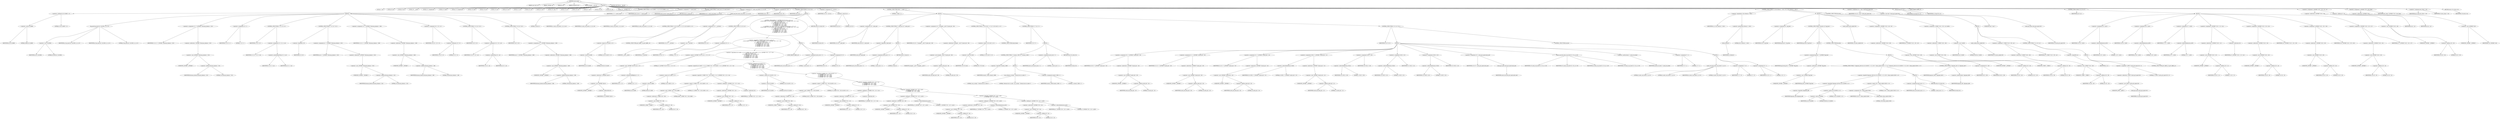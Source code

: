 digraph cache_insert {  
"1000122" [label = "(METHOD,cache_insert)" ]
"1000123" [label = "(PARAM,const char *a1)" ]
"1000124" [label = "(PARAM,_DWORD *a2)" ]
"1000125" [label = "(PARAM,int a3)" ]
"1000126" [label = "(PARAM,unsigned int a4)" ]
"1000127" [label = "(PARAM,unsigned __int16 a5)" ]
"1000128" [label = "(BLOCK,,)" ]
"1000129" [label = "(LOCAL,v7: int)" ]
"1000130" [label = "(LOCAL,v8: int)" ]
"1000131" [label = "(LOCAL,v9: int)" ]
"1000132" [label = "(LOCAL,v10: __int16)" ]
"1000133" [label = "(LOCAL,v12: unsigned int)" ]
"1000134" [label = "(LOCAL,v13: bool)" ]
"1000135" [label = "(LOCAL,v15: unsigned int)" ]
"1000136" [label = "(LOCAL,v16: bool)" ]
"1000137" [label = "(LOCAL,v18: int)" ]
"1000138" [label = "(LOCAL,v19: int)" ]
"1000139" [label = "(LOCAL,v20: int)" ]
"1000140" [label = "(LOCAL,v21: int)" ]
"1000141" [label = "(LOCAL,v22: int)" ]
"1000142" [label = "(LOCAL,v23: int)" ]
"1000143" [label = "(LOCAL,v24: char *)" ]
"1000144" [label = "(LOCAL,v25: int)" ]
"1000145" [label = "(LOCAL,v26: int)" ]
"1000146" [label = "(LOCAL,v27: int)" ]
"1000147" [label = "(LOCAL,v28: int)" ]
"1000148" [label = "(LOCAL,v31: int)" ]
"1000149" [label = "(LOCAL,v32: _DWORD [ 4 ])" ]
"1000150" [label = "(CONTROL_STRUCTURE,if ( (a5 & 0x980) != 0 ),if ( (a5 & 0x980) != 0 ))" ]
"1000151" [label = "(<operator>.notEquals,(a5 & 0x980) != 0)" ]
"1000152" [label = "(<operator>.and,a5 & 0x980)" ]
"1000153" [label = "(IDENTIFIER,a5,a5 & 0x980)" ]
"1000154" [label = "(LITERAL,0x980,a5 & 0x980)" ]
"1000155" [label = "(LITERAL,0,(a5 & 0x980) != 0)" ]
"1000156" [label = "(BLOCK,,)" ]
"1000157" [label = "(log_query,log_query(a5 | 0x10000, a1, a2, 0))" ]
"1000158" [label = "(<operator>.or,a5 | 0x10000)" ]
"1000159" [label = "(IDENTIFIER,a5,a5 | 0x10000)" ]
"1000160" [label = "(LITERAL,0x10000,a5 | 0x10000)" ]
"1000161" [label = "(IDENTIFIER,a1,log_query(a5 | 0x10000, a1, a2, 0))" ]
"1000162" [label = "(IDENTIFIER,a2,log_query(a5 | 0x10000, a1, a2, 0))" ]
"1000163" [label = "(LITERAL,0,log_query(a5 | 0x10000, a1, a2, 0))" ]
"1000164" [label = "(<operator>.assignment,v12 = *(_DWORD *)(dnsmasq_daemon + 252))" ]
"1000165" [label = "(IDENTIFIER,v12,v12 = *(_DWORD *)(dnsmasq_daemon + 252))" ]
"1000166" [label = "(<operator>.indirection,*(_DWORD *)(dnsmasq_daemon + 252))" ]
"1000167" [label = "(<operator>.cast,(_DWORD *)(dnsmasq_daemon + 252))" ]
"1000168" [label = "(UNKNOWN,_DWORD *,_DWORD *)" ]
"1000169" [label = "(<operator>.addition,dnsmasq_daemon + 252)" ]
"1000170" [label = "(IDENTIFIER,dnsmasq_daemon,dnsmasq_daemon + 252)" ]
"1000171" [label = "(LITERAL,252,dnsmasq_daemon + 252)" ]
"1000172" [label = "(<operator>.assignment,v13 = 1)" ]
"1000173" [label = "(IDENTIFIER,v13,v13 = 1)" ]
"1000174" [label = "(LITERAL,1,v13 = 1)" ]
"1000175" [label = "(CONTROL_STRUCTURE,if ( v12 ),if ( v12 ))" ]
"1000176" [label = "(IDENTIFIER,v12,if ( v12 ))" ]
"1000177" [label = "(<operator>.assignment,v13 = v12 >= a4)" ]
"1000178" [label = "(IDENTIFIER,v13,v13 = v12 >= a4)" ]
"1000179" [label = "(<operator>.greaterEqualsThan,v12 >= a4)" ]
"1000180" [label = "(IDENTIFIER,v12,v12 >= a4)" ]
"1000181" [label = "(IDENTIFIER,a4,v12 >= a4)" ]
"1000182" [label = "(CONTROL_STRUCTURE,if ( !v13 ),if ( !v13 ))" ]
"1000183" [label = "(<operator>.logicalNot,!v13)" ]
"1000184" [label = "(IDENTIFIER,v13,!v13)" ]
"1000185" [label = "(<operator>.assignment,a4 = *(_DWORD *)(dnsmasq_daemon + 252))" ]
"1000186" [label = "(IDENTIFIER,a4,a4 = *(_DWORD *)(dnsmasq_daemon + 252))" ]
"1000187" [label = "(<operator>.indirection,*(_DWORD *)(dnsmasq_daemon + 252))" ]
"1000188" [label = "(<operator>.cast,(_DWORD *)(dnsmasq_daemon + 252))" ]
"1000189" [label = "(UNKNOWN,_DWORD *,_DWORD *)" ]
"1000190" [label = "(<operator>.addition,dnsmasq_daemon + 252)" ]
"1000191" [label = "(IDENTIFIER,dnsmasq_daemon,dnsmasq_daemon + 252)" ]
"1000192" [label = "(LITERAL,252,dnsmasq_daemon + 252)" ]
"1000193" [label = "(<operator>.assignment,v15 = *(_DWORD *)(dnsmasq_daemon + 248))" ]
"1000194" [label = "(IDENTIFIER,v15,v15 = *(_DWORD *)(dnsmasq_daemon + 248))" ]
"1000195" [label = "(<operator>.indirection,*(_DWORD *)(dnsmasq_daemon + 248))" ]
"1000196" [label = "(<operator>.cast,(_DWORD *)(dnsmasq_daemon + 248))" ]
"1000197" [label = "(UNKNOWN,_DWORD *,_DWORD *)" ]
"1000198" [label = "(<operator>.addition,dnsmasq_daemon + 248)" ]
"1000199" [label = "(IDENTIFIER,dnsmasq_daemon,dnsmasq_daemon + 248)" ]
"1000200" [label = "(LITERAL,248,dnsmasq_daemon + 248)" ]
"1000201" [label = "(<operator>.assignment,v16 = v15 != 0)" ]
"1000202" [label = "(IDENTIFIER,v16,v16 = v15 != 0)" ]
"1000203" [label = "(<operator>.notEquals,v15 != 0)" ]
"1000204" [label = "(IDENTIFIER,v15,v15 != 0)" ]
"1000205" [label = "(LITERAL,0,v15 != 0)" ]
"1000206" [label = "(CONTROL_STRUCTURE,if ( v15 ),if ( v15 ))" ]
"1000207" [label = "(IDENTIFIER,v15,if ( v15 ))" ]
"1000208" [label = "(<operator>.assignment,v16 = v15 > a4)" ]
"1000209" [label = "(IDENTIFIER,v16,v16 = v15 > a4)" ]
"1000210" [label = "(<operator>.greaterThan,v15 > a4)" ]
"1000211" [label = "(IDENTIFIER,v15,v15 > a4)" ]
"1000212" [label = "(IDENTIFIER,a4,v15 > a4)" ]
"1000213" [label = "(CONTROL_STRUCTURE,if ( v16 ),if ( v16 ))" ]
"1000214" [label = "(IDENTIFIER,v16,if ( v16 ))" ]
"1000215" [label = "(<operator>.assignment,a4 = *(_DWORD *)(dnsmasq_daemon + 248))" ]
"1000216" [label = "(IDENTIFIER,a4,a4 = *(_DWORD *)(dnsmasq_daemon + 248))" ]
"1000217" [label = "(<operator>.indirection,*(_DWORD *)(dnsmasq_daemon + 248))" ]
"1000218" [label = "(<operator>.cast,(_DWORD *)(dnsmasq_daemon + 248))" ]
"1000219" [label = "(UNKNOWN,_DWORD *,_DWORD *)" ]
"1000220" [label = "(<operator>.addition,dnsmasq_daemon + 248)" ]
"1000221" [label = "(IDENTIFIER,dnsmasq_daemon,dnsmasq_daemon + 248)" ]
"1000222" [label = "(LITERAL,248,dnsmasq_daemon + 248)" ]
"1000223" [label = "(<operator>.assignment,v7 = insert_error)" ]
"1000224" [label = "(IDENTIFIER,v7,v7 = insert_error)" ]
"1000225" [label = "(IDENTIFIER,insert_error,v7 = insert_error)" ]
"1000226" [label = "(CONTROL_STRUCTURE,if ( insert_error ),if ( insert_error ))" ]
"1000227" [label = "(IDENTIFIER,insert_error,if ( insert_error ))" ]
"1000228" [label = "(RETURN,return 0;,return 0;)" ]
"1000229" [label = "(LITERAL,0,return 0;)" ]
"1000230" [label = "(<operator>.assignment,v9 = cache_scan_free(a1, a2, a3, a5))" ]
"1000231" [label = "(IDENTIFIER,v9,v9 = cache_scan_free(a1, a2, a3, a5))" ]
"1000232" [label = "(cache_scan_free,cache_scan_free(a1, a2, a3, a5))" ]
"1000233" [label = "(IDENTIFIER,a1,cache_scan_free(a1, a2, a3, a5))" ]
"1000234" [label = "(IDENTIFIER,a2,cache_scan_free(a1, a2, a3, a5))" ]
"1000235" [label = "(IDENTIFIER,a3,cache_scan_free(a1, a2, a3, a5))" ]
"1000236" [label = "(IDENTIFIER,a5,cache_scan_free(a1, a2, a3, a5))" ]
"1000237" [label = "(<operator>.assignment,v8 = v9)" ]
"1000238" [label = "(IDENTIFIER,v8,v8 = v9)" ]
"1000239" [label = "(IDENTIFIER,v9,v8 = v9)" ]
"1000240" [label = "(CONTROL_STRUCTURE,if ( v9 ),if ( v9 ))" ]
"1000241" [label = "(IDENTIFIER,v9,if ( v9 ))" ]
"1000242" [label = "(BLOCK,,)" ]
"1000243" [label = "(CONTROL_STRUCTURE,if ( (a5 & 0x180) == 0 ),if ( (a5 & 0x180) == 0 ))" ]
"1000244" [label = "(<operator>.equals,(a5 & 0x180) == 0)" ]
"1000245" [label = "(<operator>.and,a5 & 0x180)" ]
"1000246" [label = "(IDENTIFIER,a5,a5 & 0x180)" ]
"1000247" [label = "(LITERAL,0x180,a5 & 0x180)" ]
"1000248" [label = "(LITERAL,0,(a5 & 0x180) == 0)" ]
"1000249" [label = "(CONTROL_STRUCTURE,goto LABEL_18;,goto LABEL_18;)" ]
"1000250" [label = "(<operator>.assignment,v10 = (__int16)a2)" ]
"1000251" [label = "(IDENTIFIER,v10,v10 = (__int16)a2)" ]
"1000252" [label = "(<operator>.cast,(__int16)a2)" ]
"1000253" [label = "(UNKNOWN,__int16,__int16)" ]
"1000254" [label = "(IDENTIFIER,a2,(__int16)a2)" ]
"1000255" [label = "(CONTROL_STRUCTURE,if ( a2 ),if ( a2 ))" ]
"1000256" [label = "(IDENTIFIER,a2,if ( a2 ))" ]
"1000257" [label = "(<operator>.assignment,v10 = 1)" ]
"1000258" [label = "(IDENTIFIER,v10,v10 = 1)" ]
"1000259" [label = "(LITERAL,1,v10 = 1)" ]
"1000260" [label = "(CONTROL_STRUCTURE,if ( (*(_DWORD *)&v10 & (a5 >> 3)) == 0\n      || ((a5 & 0x80) == 0 || (*(_WORD *)(v9 + 36) & 0x80) == 0 || *(_DWORD *)(v9 + 12) != *a2)\n      && ((a5 & 0x100) == 0\n       || (*(_WORD *)(v9 + 36) & 0x100) == 0\n       || *(_DWORD *)(v9 + 12) != *a2\n       || *(_DWORD *)(v9 + 16) != a2[1]\n       || *(_DWORD *)(v9 + 20) != a2[2]\n       || *(_DWORD *)(v9 + 24) != a2[3]) ),if ( (*(_DWORD *)&v10 & (a5 >> 3)) == 0\n      || ((a5 & 0x80) == 0 || (*(_WORD *)(v9 + 36) & 0x80) == 0 || *(_DWORD *)(v9 + 12) != *a2)\n      && ((a5 & 0x100) == 0\n       || (*(_WORD *)(v9 + 36) & 0x100) == 0\n       || *(_DWORD *)(v9 + 12) != *a2\n       || *(_DWORD *)(v9 + 16) != a2[1]\n       || *(_DWORD *)(v9 + 20) != a2[2]\n       || *(_DWORD *)(v9 + 24) != a2[3]) ))" ]
"1000261" [label = "(<operator>.logicalOr,(*(_DWORD *)&v10 & (a5 >> 3)) == 0\n      || ((a5 & 0x80) == 0 || (*(_WORD *)(v9 + 36) & 0x80) == 0 || *(_DWORD *)(v9 + 12) != *a2)\n      && ((a5 & 0x100) == 0\n       || (*(_WORD *)(v9 + 36) & 0x100) == 0\n       || *(_DWORD *)(v9 + 12) != *a2\n       || *(_DWORD *)(v9 + 16) != a2[1]\n       || *(_DWORD *)(v9 + 20) != a2[2]\n       || *(_DWORD *)(v9 + 24) != a2[3]))" ]
"1000262" [label = "(<operator>.equals,(*(_DWORD *)&v10 & (a5 >> 3)) == 0)" ]
"1000263" [label = "(<operator>.and,*(_DWORD *)&v10 & (a5 >> 3))" ]
"1000264" [label = "(<operator>.indirection,*(_DWORD *)&v10)" ]
"1000265" [label = "(<operator>.cast,(_DWORD *)&v10)" ]
"1000266" [label = "(UNKNOWN,_DWORD *,_DWORD *)" ]
"1000267" [label = "(<operator>.addressOf,&v10)" ]
"1000268" [label = "(IDENTIFIER,v10,(_DWORD *)&v10)" ]
"1000269" [label = "(<operator>.arithmeticShiftRight,a5 >> 3)" ]
"1000270" [label = "(IDENTIFIER,a5,a5 >> 3)" ]
"1000271" [label = "(LITERAL,3,a5 >> 3)" ]
"1000272" [label = "(LITERAL,0,(*(_DWORD *)&v10 & (a5 >> 3)) == 0)" ]
"1000273" [label = "(<operator>.logicalAnd,((a5 & 0x80) == 0 || (*(_WORD *)(v9 + 36) & 0x80) == 0 || *(_DWORD *)(v9 + 12) != *a2)\n      && ((a5 & 0x100) == 0\n       || (*(_WORD *)(v9 + 36) & 0x100) == 0\n       || *(_DWORD *)(v9 + 12) != *a2\n       || *(_DWORD *)(v9 + 16) != a2[1]\n       || *(_DWORD *)(v9 + 20) != a2[2]\n       || *(_DWORD *)(v9 + 24) != a2[3]))" ]
"1000274" [label = "(<operator>.logicalOr,(a5 & 0x80) == 0 || (*(_WORD *)(v9 + 36) & 0x80) == 0 || *(_DWORD *)(v9 + 12) != *a2)" ]
"1000275" [label = "(<operator>.equals,(a5 & 0x80) == 0)" ]
"1000276" [label = "(<operator>.and,a5 & 0x80)" ]
"1000277" [label = "(IDENTIFIER,a5,a5 & 0x80)" ]
"1000278" [label = "(LITERAL,0x80,a5 & 0x80)" ]
"1000279" [label = "(LITERAL,0,(a5 & 0x80) == 0)" ]
"1000280" [label = "(<operator>.logicalOr,(*(_WORD *)(v9 + 36) & 0x80) == 0 || *(_DWORD *)(v9 + 12) != *a2)" ]
"1000281" [label = "(<operator>.equals,(*(_WORD *)(v9 + 36) & 0x80) == 0)" ]
"1000282" [label = "(<operator>.and,*(_WORD *)(v9 + 36) & 0x80)" ]
"1000283" [label = "(<operator>.indirection,*(_WORD *)(v9 + 36))" ]
"1000284" [label = "(<operator>.cast,(_WORD *)(v9 + 36))" ]
"1000285" [label = "(UNKNOWN,_WORD *,_WORD *)" ]
"1000286" [label = "(<operator>.addition,v9 + 36)" ]
"1000287" [label = "(IDENTIFIER,v9,v9 + 36)" ]
"1000288" [label = "(LITERAL,36,v9 + 36)" ]
"1000289" [label = "(LITERAL,0x80,*(_WORD *)(v9 + 36) & 0x80)" ]
"1000290" [label = "(LITERAL,0,(*(_WORD *)(v9 + 36) & 0x80) == 0)" ]
"1000291" [label = "(<operator>.notEquals,*(_DWORD *)(v9 + 12) != *a2)" ]
"1000292" [label = "(<operator>.indirection,*(_DWORD *)(v9 + 12))" ]
"1000293" [label = "(<operator>.cast,(_DWORD *)(v9 + 12))" ]
"1000294" [label = "(UNKNOWN,_DWORD *,_DWORD *)" ]
"1000295" [label = "(<operator>.addition,v9 + 12)" ]
"1000296" [label = "(IDENTIFIER,v9,v9 + 12)" ]
"1000297" [label = "(LITERAL,12,v9 + 12)" ]
"1000298" [label = "(<operator>.indirection,*a2)" ]
"1000299" [label = "(IDENTIFIER,a2,*(_DWORD *)(v9 + 12) != *a2)" ]
"1000300" [label = "(<operator>.logicalOr,(a5 & 0x100) == 0\n       || (*(_WORD *)(v9 + 36) & 0x100) == 0\n       || *(_DWORD *)(v9 + 12) != *a2\n       || *(_DWORD *)(v9 + 16) != a2[1]\n       || *(_DWORD *)(v9 + 20) != a2[2]\n       || *(_DWORD *)(v9 + 24) != a2[3])" ]
"1000301" [label = "(<operator>.equals,(a5 & 0x100) == 0)" ]
"1000302" [label = "(<operator>.and,a5 & 0x100)" ]
"1000303" [label = "(IDENTIFIER,a5,a5 & 0x100)" ]
"1000304" [label = "(LITERAL,0x100,a5 & 0x100)" ]
"1000305" [label = "(LITERAL,0,(a5 & 0x100) == 0)" ]
"1000306" [label = "(<operator>.logicalOr,(*(_WORD *)(v9 + 36) & 0x100) == 0\n       || *(_DWORD *)(v9 + 12) != *a2\n       || *(_DWORD *)(v9 + 16) != a2[1]\n       || *(_DWORD *)(v9 + 20) != a2[2]\n       || *(_DWORD *)(v9 + 24) != a2[3])" ]
"1000307" [label = "(<operator>.equals,(*(_WORD *)(v9 + 36) & 0x100) == 0)" ]
"1000308" [label = "(<operator>.and,*(_WORD *)(v9 + 36) & 0x100)" ]
"1000309" [label = "(<operator>.indirection,*(_WORD *)(v9 + 36))" ]
"1000310" [label = "(<operator>.cast,(_WORD *)(v9 + 36))" ]
"1000311" [label = "(UNKNOWN,_WORD *,_WORD *)" ]
"1000312" [label = "(<operator>.addition,v9 + 36)" ]
"1000313" [label = "(IDENTIFIER,v9,v9 + 36)" ]
"1000314" [label = "(LITERAL,36,v9 + 36)" ]
"1000315" [label = "(LITERAL,0x100,*(_WORD *)(v9 + 36) & 0x100)" ]
"1000316" [label = "(LITERAL,0,(*(_WORD *)(v9 + 36) & 0x100) == 0)" ]
"1000317" [label = "(<operator>.logicalOr,*(_DWORD *)(v9 + 12) != *a2\n       || *(_DWORD *)(v9 + 16) != a2[1]\n       || *(_DWORD *)(v9 + 20) != a2[2]\n       || *(_DWORD *)(v9 + 24) != a2[3])" ]
"1000318" [label = "(<operator>.notEquals,*(_DWORD *)(v9 + 12) != *a2)" ]
"1000319" [label = "(<operator>.indirection,*(_DWORD *)(v9 + 12))" ]
"1000320" [label = "(<operator>.cast,(_DWORD *)(v9 + 12))" ]
"1000321" [label = "(UNKNOWN,_DWORD *,_DWORD *)" ]
"1000322" [label = "(<operator>.addition,v9 + 12)" ]
"1000323" [label = "(IDENTIFIER,v9,v9 + 12)" ]
"1000324" [label = "(LITERAL,12,v9 + 12)" ]
"1000325" [label = "(<operator>.indirection,*a2)" ]
"1000326" [label = "(IDENTIFIER,a2,*(_DWORD *)(v9 + 12) != *a2)" ]
"1000327" [label = "(<operator>.logicalOr,*(_DWORD *)(v9 + 16) != a2[1]\n       || *(_DWORD *)(v9 + 20) != a2[2]\n       || *(_DWORD *)(v9 + 24) != a2[3])" ]
"1000328" [label = "(<operator>.notEquals,*(_DWORD *)(v9 + 16) != a2[1])" ]
"1000329" [label = "(<operator>.indirection,*(_DWORD *)(v9 + 16))" ]
"1000330" [label = "(<operator>.cast,(_DWORD *)(v9 + 16))" ]
"1000331" [label = "(UNKNOWN,_DWORD *,_DWORD *)" ]
"1000332" [label = "(<operator>.addition,v9 + 16)" ]
"1000333" [label = "(IDENTIFIER,v9,v9 + 16)" ]
"1000334" [label = "(LITERAL,16,v9 + 16)" ]
"1000335" [label = "(<operator>.indirectIndexAccess,a2[1])" ]
"1000336" [label = "(IDENTIFIER,a2,*(_DWORD *)(v9 + 16) != a2[1])" ]
"1000337" [label = "(LITERAL,1,*(_DWORD *)(v9 + 16) != a2[1])" ]
"1000338" [label = "(<operator>.logicalOr,*(_DWORD *)(v9 + 20) != a2[2]\n       || *(_DWORD *)(v9 + 24) != a2[3])" ]
"1000339" [label = "(<operator>.notEquals,*(_DWORD *)(v9 + 20) != a2[2])" ]
"1000340" [label = "(<operator>.indirection,*(_DWORD *)(v9 + 20))" ]
"1000341" [label = "(<operator>.cast,(_DWORD *)(v9 + 20))" ]
"1000342" [label = "(UNKNOWN,_DWORD *,_DWORD *)" ]
"1000343" [label = "(<operator>.addition,v9 + 20)" ]
"1000344" [label = "(IDENTIFIER,v9,v9 + 20)" ]
"1000345" [label = "(LITERAL,20,v9 + 20)" ]
"1000346" [label = "(<operator>.indirectIndexAccess,a2[2])" ]
"1000347" [label = "(IDENTIFIER,a2,*(_DWORD *)(v9 + 20) != a2[2])" ]
"1000348" [label = "(LITERAL,2,*(_DWORD *)(v9 + 20) != a2[2])" ]
"1000349" [label = "(<operator>.notEquals,*(_DWORD *)(v9 + 24) != a2[3])" ]
"1000350" [label = "(<operator>.indirection,*(_DWORD *)(v9 + 24))" ]
"1000351" [label = "(<operator>.cast,(_DWORD *)(v9 + 24))" ]
"1000352" [label = "(UNKNOWN,_DWORD *,_DWORD *)" ]
"1000353" [label = "(<operator>.addition,v9 + 24)" ]
"1000354" [label = "(IDENTIFIER,v9,v9 + 24)" ]
"1000355" [label = "(LITERAL,24,v9 + 24)" ]
"1000356" [label = "(<operator>.indirectIndexAccess,a2[3])" ]
"1000357" [label = "(IDENTIFIER,a2,*(_DWORD *)(v9 + 24) != a2[3])" ]
"1000358" [label = "(LITERAL,3,*(_DWORD *)(v9 + 24) != a2[3])" ]
"1000359" [label = "(BLOCK,,)" ]
"1000360" [label = "(JUMP_TARGET,LABEL_18)" ]
"1000361" [label = "(<operator>.assignment,insert_error = 1)" ]
"1000362" [label = "(IDENTIFIER,insert_error,insert_error = 1)" ]
"1000363" [label = "(LITERAL,1,insert_error = 1)" ]
"1000364" [label = "(<operator>.assignment,v8 = 0)" ]
"1000365" [label = "(IDENTIFIER,v8,v8 = 0)" ]
"1000366" [label = "(LITERAL,0,v8 = 0)" ]
"1000367" [label = "(RETURN,return v8;,return v8;)" ]
"1000368" [label = "(IDENTIFIER,v8,return v8;)" ]
"1000369" [label = "(<operator>.assignment,v31 = a5 & 4)" ]
"1000370" [label = "(IDENTIFIER,v31,v31 = a5 & 4)" ]
"1000371" [label = "(<operator>.and,a5 & 4)" ]
"1000372" [label = "(IDENTIFIER,a5,a5 & 4)" ]
"1000373" [label = "(LITERAL,4,a5 & 4)" ]
"1000374" [label = "(CONTROL_STRUCTURE,while ( 1 ),while ( 1 ))" ]
"1000375" [label = "(LITERAL,1,while ( 1 ))" ]
"1000376" [label = "(BLOCK,,)" ]
"1000377" [label = "(<operator>.assignment,v18 = cache_tail)" ]
"1000378" [label = "(IDENTIFIER,v18,v18 = cache_tail)" ]
"1000379" [label = "(IDENTIFIER,cache_tail,v18 = cache_tail)" ]
"1000380" [label = "(CONTROL_STRUCTURE,if ( !cache_tail ),if ( !cache_tail ))" ]
"1000381" [label = "(<operator>.logicalNot,!cache_tail)" ]
"1000382" [label = "(IDENTIFIER,cache_tail,!cache_tail)" ]
"1000383" [label = "(BLOCK,,)" ]
"1000384" [label = "(<operator>.assignment,insert_error = 1)" ]
"1000385" [label = "(IDENTIFIER,insert_error,insert_error = 1)" ]
"1000386" [label = "(LITERAL,1,insert_error = 1)" ]
"1000387" [label = "(RETURN,return 0;,return 0;)" ]
"1000388" [label = "(LITERAL,0,return 0;)" ]
"1000389" [label = "(<operator>.assignment,v19 = *(unsigned __int16 *)(cache_tail + 36))" ]
"1000390" [label = "(IDENTIFIER,v19,v19 = *(unsigned __int16 *)(cache_tail + 36))" ]
"1000391" [label = "(<operator>.indirection,*(unsigned __int16 *)(cache_tail + 36))" ]
"1000392" [label = "(<operator>.cast,(unsigned __int16 *)(cache_tail + 36))" ]
"1000393" [label = "(UNKNOWN,unsigned __int16 *,unsigned __int16 *)" ]
"1000394" [label = "(<operator>.addition,cache_tail + 36)" ]
"1000395" [label = "(IDENTIFIER,cache_tail,cache_tail + 36)" ]
"1000396" [label = "(LITERAL,36,cache_tail + 36)" ]
"1000397" [label = "(CONTROL_STRUCTURE,if ( (v19 & 0xC) == 0 ),if ( (v19 & 0xC) == 0 ))" ]
"1000398" [label = "(<operator>.equals,(v19 & 0xC) == 0)" ]
"1000399" [label = "(<operator>.and,v19 & 0xC)" ]
"1000400" [label = "(IDENTIFIER,v19,v19 & 0xC)" ]
"1000401" [label = "(LITERAL,0xC,v19 & 0xC)" ]
"1000402" [label = "(LITERAL,0,(v19 & 0xC) == 0)" ]
"1000403" [label = "(CONTROL_STRUCTURE,break;,break;)" ]
"1000404" [label = "(CONTROL_STRUCTURE,if ( v7 ),if ( v7 ))" ]
"1000405" [label = "(IDENTIFIER,v7,if ( v7 ))" ]
"1000406" [label = "(BLOCK,,)" ]
"1000407" [label = "(CONTROL_STRUCTURE,if ( !warned_11088 ),if ( !warned_11088 ))" ]
"1000408" [label = "(<operator>.logicalNot,!warned_11088)" ]
"1000409" [label = "(IDENTIFIER,warned_11088,!warned_11088)" ]
"1000410" [label = "(BLOCK,,)" ]
"1000411" [label = "(my_syslog,my_syslog(3, \"Internal error in cache.\"))" ]
"1000412" [label = "(LITERAL,3,my_syslog(3, \"Internal error in cache.\"))" ]
"1000413" [label = "(LITERAL,\"Internal error in cache.\",my_syslog(3, \"Internal error in cache.\"))" ]
"1000414" [label = "(<operator>.assignment,warned_11088 = 1)" ]
"1000415" [label = "(IDENTIFIER,warned_11088,warned_11088 = 1)" ]
"1000416" [label = "(LITERAL,1,warned_11088 = 1)" ]
"1000417" [label = "(<operator>.assignment,insert_error = 1)" ]
"1000418" [label = "(IDENTIFIER,insert_error,insert_error = 1)" ]
"1000419" [label = "(LITERAL,1,insert_error = 1)" ]
"1000420" [label = "(RETURN,return v8;,return v8;)" ]
"1000421" [label = "(IDENTIFIER,v8,return v8;)" ]
"1000422" [label = "(CONTROL_STRUCTURE,if ( v31 ),if ( v31 ))" ]
"1000423" [label = "(IDENTIFIER,v31,if ( v31 ))" ]
"1000424" [label = "(BLOCK,,)" ]
"1000425" [label = "(<operator>.assignment,v20 = *(_DWORD *)(cache_tail + 16))" ]
"1000426" [label = "(IDENTIFIER,v20,v20 = *(_DWORD *)(cache_tail + 16))" ]
"1000427" [label = "(<operator>.indirection,*(_DWORD *)(cache_tail + 16))" ]
"1000428" [label = "(<operator>.cast,(_DWORD *)(cache_tail + 16))" ]
"1000429" [label = "(UNKNOWN,_DWORD *,_DWORD *)" ]
"1000430" [label = "(<operator>.addition,cache_tail + 16)" ]
"1000431" [label = "(IDENTIFIER,cache_tail,cache_tail + 16)" ]
"1000432" [label = "(LITERAL,16,cache_tail + 16)" ]
"1000433" [label = "(<operator>.assignment,v21 = *(_DWORD *)(cache_tail + 20))" ]
"1000434" [label = "(IDENTIFIER,v21,v21 = *(_DWORD *)(cache_tail + 20))" ]
"1000435" [label = "(<operator>.indirection,*(_DWORD *)(cache_tail + 20))" ]
"1000436" [label = "(<operator>.cast,(_DWORD *)(cache_tail + 20))" ]
"1000437" [label = "(UNKNOWN,_DWORD *,_DWORD *)" ]
"1000438" [label = "(<operator>.addition,cache_tail + 20)" ]
"1000439" [label = "(IDENTIFIER,cache_tail,cache_tail + 20)" ]
"1000440" [label = "(LITERAL,20,cache_tail + 20)" ]
"1000441" [label = "(<operator>.assignment,v22 = *(_DWORD *)(cache_tail + 24))" ]
"1000442" [label = "(IDENTIFIER,v22,v22 = *(_DWORD *)(cache_tail + 24))" ]
"1000443" [label = "(<operator>.indirection,*(_DWORD *)(cache_tail + 24))" ]
"1000444" [label = "(<operator>.cast,(_DWORD *)(cache_tail + 24))" ]
"1000445" [label = "(UNKNOWN,_DWORD *,_DWORD *)" ]
"1000446" [label = "(<operator>.addition,cache_tail + 24)" ]
"1000447" [label = "(IDENTIFIER,cache_tail,cache_tail + 24)" ]
"1000448" [label = "(LITERAL,24,cache_tail + 24)" ]
"1000449" [label = "(<operator>.assignment,v32[0] = *(_DWORD *)(cache_tail + 12))" ]
"1000450" [label = "(<operator>.indirectIndexAccess,v32[0])" ]
"1000451" [label = "(IDENTIFIER,v32,v32[0] = *(_DWORD *)(cache_tail + 12))" ]
"1000452" [label = "(LITERAL,0,v32[0] = *(_DWORD *)(cache_tail + 12))" ]
"1000453" [label = "(<operator>.indirection,*(_DWORD *)(cache_tail + 12))" ]
"1000454" [label = "(<operator>.cast,(_DWORD *)(cache_tail + 12))" ]
"1000455" [label = "(UNKNOWN,_DWORD *,_DWORD *)" ]
"1000456" [label = "(<operator>.addition,cache_tail + 12)" ]
"1000457" [label = "(IDENTIFIER,cache_tail,cache_tail + 12)" ]
"1000458" [label = "(LITERAL,12,cache_tail + 12)" ]
"1000459" [label = "(<operator>.assignment,v32[1] = v20)" ]
"1000460" [label = "(<operator>.indirectIndexAccess,v32[1])" ]
"1000461" [label = "(IDENTIFIER,v32,v32[1] = v20)" ]
"1000462" [label = "(LITERAL,1,v32[1] = v20)" ]
"1000463" [label = "(IDENTIFIER,v20,v32[1] = v20)" ]
"1000464" [label = "(<operator>.assignment,v32[2] = v21)" ]
"1000465" [label = "(<operator>.indirectIndexAccess,v32[2])" ]
"1000466" [label = "(IDENTIFIER,v32,v32[2] = v21)" ]
"1000467" [label = "(LITERAL,2,v32[2] = v21)" ]
"1000468" [label = "(IDENTIFIER,v21,v32[2] = v21)" ]
"1000469" [label = "(<operator>.assignment,v32[3] = v22)" ]
"1000470" [label = "(<operator>.indirectIndexAccess,v32[3])" ]
"1000471" [label = "(IDENTIFIER,v32,v32[3] = v22)" ]
"1000472" [label = "(LITERAL,3,v32[3] = v22)" ]
"1000473" [label = "(IDENTIFIER,v22,v32[3] = v22)" ]
"1000474" [label = "(<operator>.assignment,v23 = cache_get_name(cache_tail))" ]
"1000475" [label = "(IDENTIFIER,v23,v23 = cache_get_name(cache_tail))" ]
"1000476" [label = "(cache_get_name,cache_get_name(cache_tail))" ]
"1000477" [label = "(IDENTIFIER,cache_tail,cache_get_name(cache_tail))" ]
"1000478" [label = "(cache_scan_free,cache_scan_free(v23, v32, a3, v19))" ]
"1000479" [label = "(IDENTIFIER,v23,cache_scan_free(v23, v32, a3, v19))" ]
"1000480" [label = "(IDENTIFIER,v32,cache_scan_free(v23, v32, a3, v19))" ]
"1000481" [label = "(IDENTIFIER,a3,cache_scan_free(v23, v32, a3, v19))" ]
"1000482" [label = "(IDENTIFIER,v19,cache_scan_free(v23, v32, a3, v19))" ]
"1000483" [label = "(<operator>.preIncrement,++cache_live_freed)" ]
"1000484" [label = "(IDENTIFIER,cache_live_freed,++cache_live_freed)" ]
"1000485" [label = "(<operator>.assignment,v7 = 1)" ]
"1000486" [label = "(IDENTIFIER,v7,v7 = 1)" ]
"1000487" [label = "(LITERAL,1,v7 = 1)" ]
"1000488" [label = "(CONTROL_STRUCTURE,else,else)" ]
"1000489" [label = "(BLOCK,,)" ]
"1000490" [label = "(cache_scan_free,cache_scan_free(0, 0, a3, 0))" ]
"1000491" [label = "(LITERAL,0,cache_scan_free(0, 0, a3, 0))" ]
"1000492" [label = "(LITERAL,0,cache_scan_free(0, 0, a3, 0))" ]
"1000493" [label = "(IDENTIFIER,a3,cache_scan_free(0, 0, a3, 0))" ]
"1000494" [label = "(LITERAL,0,cache_scan_free(0, 0, a3, 0))" ]
"1000495" [label = "(<operator>.assignment,v7 = 0)" ]
"1000496" [label = "(IDENTIFIER,v7,v7 = 0)" ]
"1000497" [label = "(LITERAL,0,v7 = 0)" ]
"1000498" [label = "(<operator>.assignment,v31 = 1)" ]
"1000499" [label = "(IDENTIFIER,v31,v31 = 1)" ]
"1000500" [label = "(LITERAL,1,v31 = 1)" ]
"1000501" [label = "(CONTROL_STRUCTURE,if ( a1 && strlen(a1) > 0x31 ),if ( a1 && strlen(a1) > 0x31 ))" ]
"1000502" [label = "(<operator>.logicalAnd,a1 && strlen(a1) > 0x31)" ]
"1000503" [label = "(IDENTIFIER,a1,a1 && strlen(a1) > 0x31)" ]
"1000504" [label = "(<operator>.greaterThan,strlen(a1) > 0x31)" ]
"1000505" [label = "(strlen,strlen(a1))" ]
"1000506" [label = "(IDENTIFIER,a1,strlen(a1))" ]
"1000507" [label = "(LITERAL,0x31,strlen(a1) > 0x31)" ]
"1000508" [label = "(BLOCK,,)" ]
"1000509" [label = "(<operator>.assignment,v8 = big_free)" ]
"1000510" [label = "(IDENTIFIER,v8,v8 = big_free)" ]
"1000511" [label = "(IDENTIFIER,big_free,v8 = big_free)" ]
"1000512" [label = "(CONTROL_STRUCTURE,if ( big_free ),if ( big_free ))" ]
"1000513" [label = "(IDENTIFIER,big_free,if ( big_free ))" ]
"1000514" [label = "(BLOCK,,)" ]
"1000515" [label = "(<operator>.assignment,big_free = *(_DWORD *)big_free)" ]
"1000516" [label = "(IDENTIFIER,big_free,big_free = *(_DWORD *)big_free)" ]
"1000517" [label = "(<operator>.indirection,*(_DWORD *)big_free)" ]
"1000518" [label = "(<operator>.cast,(_DWORD *)big_free)" ]
"1000519" [label = "(UNKNOWN,_DWORD *,_DWORD *)" ]
"1000520" [label = "(IDENTIFIER,big_free,(_DWORD *)big_free)" ]
"1000521" [label = "(CONTROL_STRUCTURE,else,else)" ]
"1000522" [label = "(BLOCK,,)" ]
"1000523" [label = "(CONTROL_STRUCTURE,if ( !bignames_left && (a5 & 0x5000) == 0 || (v28 = whine_malloc(1028)) == 0 ),if ( !bignames_left && (a5 & 0x5000) == 0 || (v28 = whine_malloc(1028)) == 0 ))" ]
"1000524" [label = "(<operator>.logicalOr,!bignames_left && (a5 & 0x5000) == 0 || (v28 = whine_malloc(1028)) == 0)" ]
"1000525" [label = "(<operator>.logicalAnd,!bignames_left && (a5 & 0x5000) == 0)" ]
"1000526" [label = "(<operator>.logicalNot,!bignames_left)" ]
"1000527" [label = "(IDENTIFIER,bignames_left,!bignames_left)" ]
"1000528" [label = "(<operator>.equals,(a5 & 0x5000) == 0)" ]
"1000529" [label = "(<operator>.and,a5 & 0x5000)" ]
"1000530" [label = "(IDENTIFIER,a5,a5 & 0x5000)" ]
"1000531" [label = "(LITERAL,0x5000,a5 & 0x5000)" ]
"1000532" [label = "(LITERAL,0,(a5 & 0x5000) == 0)" ]
"1000533" [label = "(<operator>.equals,(v28 = whine_malloc(1028)) == 0)" ]
"1000534" [label = "(<operator>.assignment,v28 = whine_malloc(1028))" ]
"1000535" [label = "(IDENTIFIER,v28,v28 = whine_malloc(1028))" ]
"1000536" [label = "(whine_malloc,whine_malloc(1028))" ]
"1000537" [label = "(LITERAL,1028,whine_malloc(1028))" ]
"1000538" [label = "(LITERAL,0,(v28 = whine_malloc(1028)) == 0)" ]
"1000539" [label = "(BLOCK,,)" ]
"1000540" [label = "(<operator>.assignment,insert_error = 1)" ]
"1000541" [label = "(IDENTIFIER,insert_error,insert_error = 1)" ]
"1000542" [label = "(LITERAL,1,insert_error = 1)" ]
"1000543" [label = "(RETURN,return v8;,return v8;)" ]
"1000544" [label = "(IDENTIFIER,v8,return v8;)" ]
"1000545" [label = "(CONTROL_STRUCTURE,if ( bignames_left ),if ( bignames_left ))" ]
"1000546" [label = "(IDENTIFIER,bignames_left,if ( bignames_left ))" ]
"1000547" [label = "(<operator>.preDecrement,--bignames_left)" ]
"1000548" [label = "(IDENTIFIER,bignames_left,--bignames_left)" ]
"1000549" [label = "(<operator>.assignment,v8 = v28)" ]
"1000550" [label = "(IDENTIFIER,v8,v8 = v28)" ]
"1000551" [label = "(IDENTIFIER,v28,v8 = v28)" ]
"1000552" [label = "(cache_unlink,cache_unlink(v18))" ]
"1000553" [label = "(IDENTIFIER,v18,cache_unlink(v18))" ]
"1000554" [label = "(<operator>.assignment,*(_DWORD *)(v18 + 40) = v8)" ]
"1000555" [label = "(<operator>.indirection,*(_DWORD *)(v18 + 40))" ]
"1000556" [label = "(<operator>.cast,(_DWORD *)(v18 + 40))" ]
"1000557" [label = "(UNKNOWN,_DWORD *,_DWORD *)" ]
"1000558" [label = "(<operator>.addition,v18 + 40)" ]
"1000559" [label = "(IDENTIFIER,v18,v18 + 40)" ]
"1000560" [label = "(LITERAL,40,v18 + 40)" ]
"1000561" [label = "(IDENTIFIER,v8,*(_DWORD *)(v18 + 40) = v8)" ]
"1000562" [label = "(<operator>.assignment,*(_WORD *)(v18 + 36) = a5 | 0x200)" ]
"1000563" [label = "(<operator>.indirection,*(_WORD *)(v18 + 36))" ]
"1000564" [label = "(<operator>.cast,(_WORD *)(v18 + 36))" ]
"1000565" [label = "(UNKNOWN,_WORD *,_WORD *)" ]
"1000566" [label = "(<operator>.addition,v18 + 36)" ]
"1000567" [label = "(IDENTIFIER,v18,v18 + 36)" ]
"1000568" [label = "(LITERAL,36,v18 + 36)" ]
"1000569" [label = "(<operator>.or,a5 | 0x200)" ]
"1000570" [label = "(IDENTIFIER,a5,a5 | 0x200)" ]
"1000571" [label = "(LITERAL,0x200,a5 | 0x200)" ]
"1000572" [label = "(CONTROL_STRUCTURE,else,else)" ]
"1000573" [label = "(BLOCK,,)" ]
"1000574" [label = "(cache_unlink,cache_unlink(v18))" ]
"1000575" [label = "(IDENTIFIER,v18,cache_unlink(v18))" ]
"1000576" [label = "(<operator>.assignment,*(_WORD *)(v18 + 36) = a5)" ]
"1000577" [label = "(<operator>.indirection,*(_WORD *)(v18 + 36))" ]
"1000578" [label = "(<operator>.cast,(_WORD *)(v18 + 36))" ]
"1000579" [label = "(UNKNOWN,_WORD *,_WORD *)" ]
"1000580" [label = "(<operator>.addition,v18 + 36)" ]
"1000581" [label = "(IDENTIFIER,v18,v18 + 36)" ]
"1000582" [label = "(LITERAL,36,v18 + 36)" ]
"1000583" [label = "(IDENTIFIER,a5,*(_WORD *)(v18 + 36) = a5)" ]
"1000584" [label = "(CONTROL_STRUCTURE,if ( !a1 ),if ( !a1 ))" ]
"1000585" [label = "(<operator>.logicalNot,!a1)" ]
"1000586" [label = "(IDENTIFIER,a1,!a1)" ]
"1000587" [label = "(BLOCK,,)" ]
"1000588" [label = "(<operator>.assignment,*(_BYTE *)cache_get_name(v18) = 0)" ]
"1000589" [label = "(<operator>.indirection,*(_BYTE *)cache_get_name(v18))" ]
"1000590" [label = "(<operator>.cast,(_BYTE *)cache_get_name(v18))" ]
"1000591" [label = "(UNKNOWN,_BYTE *,_BYTE *)" ]
"1000592" [label = "(cache_get_name,cache_get_name(v18))" ]
"1000593" [label = "(IDENTIFIER,v18,cache_get_name(v18))" ]
"1000594" [label = "(LITERAL,0,*(_BYTE *)cache_get_name(v18) = 0)" ]
"1000595" [label = "(CONTROL_STRUCTURE,goto LABEL_52;,goto LABEL_52;)" ]
"1000596" [label = "(<operator>.assignment,v24 = (char *)cache_get_name(v18))" ]
"1000597" [label = "(IDENTIFIER,v24,v24 = (char *)cache_get_name(v18))" ]
"1000598" [label = "(<operator>.cast,(char *)cache_get_name(v18))" ]
"1000599" [label = "(UNKNOWN,char *,char *)" ]
"1000600" [label = "(cache_get_name,cache_get_name(v18))" ]
"1000601" [label = "(IDENTIFIER,v18,cache_get_name(v18))" ]
"1000602" [label = "(strcpy,strcpy(v24, a1))" ]
"1000603" [label = "(IDENTIFIER,v24,strcpy(v24, a1))" ]
"1000604" [label = "(IDENTIFIER,a1,strcpy(v24, a1))" ]
"1000605" [label = "(JUMP_TARGET,LABEL_52)" ]
"1000606" [label = "(CONTROL_STRUCTURE,if ( a2 ),if ( a2 ))" ]
"1000607" [label = "(IDENTIFIER,a2,if ( a2 ))" ]
"1000608" [label = "(BLOCK,,)" ]
"1000609" [label = "(<operator>.assignment,v25 = a2[1])" ]
"1000610" [label = "(IDENTIFIER,v25,v25 = a2[1])" ]
"1000611" [label = "(<operator>.indirectIndexAccess,a2[1])" ]
"1000612" [label = "(IDENTIFIER,a2,v25 = a2[1])" ]
"1000613" [label = "(LITERAL,1,v25 = a2[1])" ]
"1000614" [label = "(<operator>.assignment,v26 = a2[2])" ]
"1000615" [label = "(IDENTIFIER,v26,v26 = a2[2])" ]
"1000616" [label = "(<operator>.indirectIndexAccess,a2[2])" ]
"1000617" [label = "(IDENTIFIER,a2,v26 = a2[2])" ]
"1000618" [label = "(LITERAL,2,v26 = a2[2])" ]
"1000619" [label = "(<operator>.assignment,v27 = a2[3])" ]
"1000620" [label = "(IDENTIFIER,v27,v27 = a2[3])" ]
"1000621" [label = "(<operator>.indirectIndexAccess,a2[3])" ]
"1000622" [label = "(IDENTIFIER,a2,v27 = a2[3])" ]
"1000623" [label = "(LITERAL,3,v27 = a2[3])" ]
"1000624" [label = "(<operator>.assignment,*(_DWORD *)(v18 + 12) = *a2)" ]
"1000625" [label = "(<operator>.indirection,*(_DWORD *)(v18 + 12))" ]
"1000626" [label = "(<operator>.cast,(_DWORD *)(v18 + 12))" ]
"1000627" [label = "(UNKNOWN,_DWORD *,_DWORD *)" ]
"1000628" [label = "(<operator>.addition,v18 + 12)" ]
"1000629" [label = "(IDENTIFIER,v18,v18 + 12)" ]
"1000630" [label = "(LITERAL,12,v18 + 12)" ]
"1000631" [label = "(<operator>.indirection,*a2)" ]
"1000632" [label = "(IDENTIFIER,a2,*(_DWORD *)(v18 + 12) = *a2)" ]
"1000633" [label = "(<operator>.assignment,*(_DWORD *)(v18 + 16) = v25)" ]
"1000634" [label = "(<operator>.indirection,*(_DWORD *)(v18 + 16))" ]
"1000635" [label = "(<operator>.cast,(_DWORD *)(v18 + 16))" ]
"1000636" [label = "(UNKNOWN,_DWORD *,_DWORD *)" ]
"1000637" [label = "(<operator>.addition,v18 + 16)" ]
"1000638" [label = "(IDENTIFIER,v18,v18 + 16)" ]
"1000639" [label = "(LITERAL,16,v18 + 16)" ]
"1000640" [label = "(IDENTIFIER,v25,*(_DWORD *)(v18 + 16) = v25)" ]
"1000641" [label = "(<operator>.assignment,*(_DWORD *)(v18 + 20) = v26)" ]
"1000642" [label = "(<operator>.indirection,*(_DWORD *)(v18 + 20))" ]
"1000643" [label = "(<operator>.cast,(_DWORD *)(v18 + 20))" ]
"1000644" [label = "(UNKNOWN,_DWORD *,_DWORD *)" ]
"1000645" [label = "(<operator>.addition,v18 + 20)" ]
"1000646" [label = "(IDENTIFIER,v18,v18 + 20)" ]
"1000647" [label = "(LITERAL,20,v18 + 20)" ]
"1000648" [label = "(IDENTIFIER,v26,*(_DWORD *)(v18 + 20) = v26)" ]
"1000649" [label = "(<operator>.assignment,*(_DWORD *)(v18 + 24) = v27)" ]
"1000650" [label = "(<operator>.indirection,*(_DWORD *)(v18 + 24))" ]
"1000651" [label = "(<operator>.cast,(_DWORD *)(v18 + 24))" ]
"1000652" [label = "(UNKNOWN,_DWORD *,_DWORD *)" ]
"1000653" [label = "(<operator>.addition,v18 + 24)" ]
"1000654" [label = "(IDENTIFIER,v18,v18 + 24)" ]
"1000655" [label = "(LITERAL,24,v18 + 24)" ]
"1000656" [label = "(IDENTIFIER,v27,*(_DWORD *)(v18 + 24) = v27)" ]
"1000657" [label = "(<operator>.assignment,*(_DWORD *)(v18 + 28) = a4 + a3)" ]
"1000658" [label = "(<operator>.indirection,*(_DWORD *)(v18 + 28))" ]
"1000659" [label = "(<operator>.cast,(_DWORD *)(v18 + 28))" ]
"1000660" [label = "(UNKNOWN,_DWORD *,_DWORD *)" ]
"1000661" [label = "(<operator>.addition,v18 + 28)" ]
"1000662" [label = "(IDENTIFIER,v18,v18 + 28)" ]
"1000663" [label = "(LITERAL,28,v18 + 28)" ]
"1000664" [label = "(<operator>.addition,a4 + a3)" ]
"1000665" [label = "(IDENTIFIER,a4,a4 + a3)" ]
"1000666" [label = "(IDENTIFIER,a3,a4 + a3)" ]
"1000667" [label = "(<operator>.assignment,*(_DWORD *)v18 = new_chain)" ]
"1000668" [label = "(<operator>.indirection,*(_DWORD *)v18)" ]
"1000669" [label = "(<operator>.cast,(_DWORD *)v18)" ]
"1000670" [label = "(UNKNOWN,_DWORD *,_DWORD *)" ]
"1000671" [label = "(IDENTIFIER,v18,(_DWORD *)v18)" ]
"1000672" [label = "(IDENTIFIER,new_chain,*(_DWORD *)v18 = new_chain)" ]
"1000673" [label = "(<operator>.assignment,new_chain = v18)" ]
"1000674" [label = "(IDENTIFIER,new_chain,new_chain = v18)" ]
"1000675" [label = "(IDENTIFIER,v18,new_chain = v18)" ]
"1000676" [label = "(RETURN,return v18;,return v18;)" ]
"1000677" [label = "(IDENTIFIER,v18,return v18;)" ]
"1000678" [label = "(METHOD_RETURN,int __fastcall)" ]
  "1000122" -> "1000123" 
  "1000122" -> "1000124" 
  "1000122" -> "1000125" 
  "1000122" -> "1000126" 
  "1000122" -> "1000127" 
  "1000122" -> "1000128" 
  "1000122" -> "1000678" 
  "1000128" -> "1000129" 
  "1000128" -> "1000130" 
  "1000128" -> "1000131" 
  "1000128" -> "1000132" 
  "1000128" -> "1000133" 
  "1000128" -> "1000134" 
  "1000128" -> "1000135" 
  "1000128" -> "1000136" 
  "1000128" -> "1000137" 
  "1000128" -> "1000138" 
  "1000128" -> "1000139" 
  "1000128" -> "1000140" 
  "1000128" -> "1000141" 
  "1000128" -> "1000142" 
  "1000128" -> "1000143" 
  "1000128" -> "1000144" 
  "1000128" -> "1000145" 
  "1000128" -> "1000146" 
  "1000128" -> "1000147" 
  "1000128" -> "1000148" 
  "1000128" -> "1000149" 
  "1000128" -> "1000150" 
  "1000128" -> "1000223" 
  "1000128" -> "1000226" 
  "1000128" -> "1000230" 
  "1000128" -> "1000237" 
  "1000128" -> "1000240" 
  "1000128" -> "1000369" 
  "1000128" -> "1000374" 
  "1000128" -> "1000501" 
  "1000128" -> "1000596" 
  "1000128" -> "1000602" 
  "1000128" -> "1000605" 
  "1000128" -> "1000606" 
  "1000128" -> "1000657" 
  "1000128" -> "1000667" 
  "1000128" -> "1000673" 
  "1000128" -> "1000676" 
  "1000150" -> "1000151" 
  "1000150" -> "1000156" 
  "1000151" -> "1000152" 
  "1000151" -> "1000155" 
  "1000152" -> "1000153" 
  "1000152" -> "1000154" 
  "1000156" -> "1000157" 
  "1000156" -> "1000164" 
  "1000156" -> "1000172" 
  "1000156" -> "1000175" 
  "1000156" -> "1000182" 
  "1000156" -> "1000193" 
  "1000156" -> "1000201" 
  "1000156" -> "1000206" 
  "1000156" -> "1000213" 
  "1000157" -> "1000158" 
  "1000157" -> "1000161" 
  "1000157" -> "1000162" 
  "1000157" -> "1000163" 
  "1000158" -> "1000159" 
  "1000158" -> "1000160" 
  "1000164" -> "1000165" 
  "1000164" -> "1000166" 
  "1000166" -> "1000167" 
  "1000167" -> "1000168" 
  "1000167" -> "1000169" 
  "1000169" -> "1000170" 
  "1000169" -> "1000171" 
  "1000172" -> "1000173" 
  "1000172" -> "1000174" 
  "1000175" -> "1000176" 
  "1000175" -> "1000177" 
  "1000177" -> "1000178" 
  "1000177" -> "1000179" 
  "1000179" -> "1000180" 
  "1000179" -> "1000181" 
  "1000182" -> "1000183" 
  "1000182" -> "1000185" 
  "1000183" -> "1000184" 
  "1000185" -> "1000186" 
  "1000185" -> "1000187" 
  "1000187" -> "1000188" 
  "1000188" -> "1000189" 
  "1000188" -> "1000190" 
  "1000190" -> "1000191" 
  "1000190" -> "1000192" 
  "1000193" -> "1000194" 
  "1000193" -> "1000195" 
  "1000195" -> "1000196" 
  "1000196" -> "1000197" 
  "1000196" -> "1000198" 
  "1000198" -> "1000199" 
  "1000198" -> "1000200" 
  "1000201" -> "1000202" 
  "1000201" -> "1000203" 
  "1000203" -> "1000204" 
  "1000203" -> "1000205" 
  "1000206" -> "1000207" 
  "1000206" -> "1000208" 
  "1000208" -> "1000209" 
  "1000208" -> "1000210" 
  "1000210" -> "1000211" 
  "1000210" -> "1000212" 
  "1000213" -> "1000214" 
  "1000213" -> "1000215" 
  "1000215" -> "1000216" 
  "1000215" -> "1000217" 
  "1000217" -> "1000218" 
  "1000218" -> "1000219" 
  "1000218" -> "1000220" 
  "1000220" -> "1000221" 
  "1000220" -> "1000222" 
  "1000223" -> "1000224" 
  "1000223" -> "1000225" 
  "1000226" -> "1000227" 
  "1000226" -> "1000228" 
  "1000228" -> "1000229" 
  "1000230" -> "1000231" 
  "1000230" -> "1000232" 
  "1000232" -> "1000233" 
  "1000232" -> "1000234" 
  "1000232" -> "1000235" 
  "1000232" -> "1000236" 
  "1000237" -> "1000238" 
  "1000237" -> "1000239" 
  "1000240" -> "1000241" 
  "1000240" -> "1000242" 
  "1000242" -> "1000243" 
  "1000242" -> "1000250" 
  "1000242" -> "1000255" 
  "1000242" -> "1000260" 
  "1000242" -> "1000367" 
  "1000243" -> "1000244" 
  "1000243" -> "1000249" 
  "1000244" -> "1000245" 
  "1000244" -> "1000248" 
  "1000245" -> "1000246" 
  "1000245" -> "1000247" 
  "1000250" -> "1000251" 
  "1000250" -> "1000252" 
  "1000252" -> "1000253" 
  "1000252" -> "1000254" 
  "1000255" -> "1000256" 
  "1000255" -> "1000257" 
  "1000257" -> "1000258" 
  "1000257" -> "1000259" 
  "1000260" -> "1000261" 
  "1000260" -> "1000359" 
  "1000261" -> "1000262" 
  "1000261" -> "1000273" 
  "1000262" -> "1000263" 
  "1000262" -> "1000272" 
  "1000263" -> "1000264" 
  "1000263" -> "1000269" 
  "1000264" -> "1000265" 
  "1000265" -> "1000266" 
  "1000265" -> "1000267" 
  "1000267" -> "1000268" 
  "1000269" -> "1000270" 
  "1000269" -> "1000271" 
  "1000273" -> "1000274" 
  "1000273" -> "1000300" 
  "1000274" -> "1000275" 
  "1000274" -> "1000280" 
  "1000275" -> "1000276" 
  "1000275" -> "1000279" 
  "1000276" -> "1000277" 
  "1000276" -> "1000278" 
  "1000280" -> "1000281" 
  "1000280" -> "1000291" 
  "1000281" -> "1000282" 
  "1000281" -> "1000290" 
  "1000282" -> "1000283" 
  "1000282" -> "1000289" 
  "1000283" -> "1000284" 
  "1000284" -> "1000285" 
  "1000284" -> "1000286" 
  "1000286" -> "1000287" 
  "1000286" -> "1000288" 
  "1000291" -> "1000292" 
  "1000291" -> "1000298" 
  "1000292" -> "1000293" 
  "1000293" -> "1000294" 
  "1000293" -> "1000295" 
  "1000295" -> "1000296" 
  "1000295" -> "1000297" 
  "1000298" -> "1000299" 
  "1000300" -> "1000301" 
  "1000300" -> "1000306" 
  "1000301" -> "1000302" 
  "1000301" -> "1000305" 
  "1000302" -> "1000303" 
  "1000302" -> "1000304" 
  "1000306" -> "1000307" 
  "1000306" -> "1000317" 
  "1000307" -> "1000308" 
  "1000307" -> "1000316" 
  "1000308" -> "1000309" 
  "1000308" -> "1000315" 
  "1000309" -> "1000310" 
  "1000310" -> "1000311" 
  "1000310" -> "1000312" 
  "1000312" -> "1000313" 
  "1000312" -> "1000314" 
  "1000317" -> "1000318" 
  "1000317" -> "1000327" 
  "1000318" -> "1000319" 
  "1000318" -> "1000325" 
  "1000319" -> "1000320" 
  "1000320" -> "1000321" 
  "1000320" -> "1000322" 
  "1000322" -> "1000323" 
  "1000322" -> "1000324" 
  "1000325" -> "1000326" 
  "1000327" -> "1000328" 
  "1000327" -> "1000338" 
  "1000328" -> "1000329" 
  "1000328" -> "1000335" 
  "1000329" -> "1000330" 
  "1000330" -> "1000331" 
  "1000330" -> "1000332" 
  "1000332" -> "1000333" 
  "1000332" -> "1000334" 
  "1000335" -> "1000336" 
  "1000335" -> "1000337" 
  "1000338" -> "1000339" 
  "1000338" -> "1000349" 
  "1000339" -> "1000340" 
  "1000339" -> "1000346" 
  "1000340" -> "1000341" 
  "1000341" -> "1000342" 
  "1000341" -> "1000343" 
  "1000343" -> "1000344" 
  "1000343" -> "1000345" 
  "1000346" -> "1000347" 
  "1000346" -> "1000348" 
  "1000349" -> "1000350" 
  "1000349" -> "1000356" 
  "1000350" -> "1000351" 
  "1000351" -> "1000352" 
  "1000351" -> "1000353" 
  "1000353" -> "1000354" 
  "1000353" -> "1000355" 
  "1000356" -> "1000357" 
  "1000356" -> "1000358" 
  "1000359" -> "1000360" 
  "1000359" -> "1000361" 
  "1000359" -> "1000364" 
  "1000361" -> "1000362" 
  "1000361" -> "1000363" 
  "1000364" -> "1000365" 
  "1000364" -> "1000366" 
  "1000367" -> "1000368" 
  "1000369" -> "1000370" 
  "1000369" -> "1000371" 
  "1000371" -> "1000372" 
  "1000371" -> "1000373" 
  "1000374" -> "1000375" 
  "1000374" -> "1000376" 
  "1000376" -> "1000377" 
  "1000376" -> "1000380" 
  "1000376" -> "1000389" 
  "1000376" -> "1000397" 
  "1000376" -> "1000404" 
  "1000376" -> "1000422" 
  "1000377" -> "1000378" 
  "1000377" -> "1000379" 
  "1000380" -> "1000381" 
  "1000380" -> "1000383" 
  "1000381" -> "1000382" 
  "1000383" -> "1000384" 
  "1000383" -> "1000387" 
  "1000384" -> "1000385" 
  "1000384" -> "1000386" 
  "1000387" -> "1000388" 
  "1000389" -> "1000390" 
  "1000389" -> "1000391" 
  "1000391" -> "1000392" 
  "1000392" -> "1000393" 
  "1000392" -> "1000394" 
  "1000394" -> "1000395" 
  "1000394" -> "1000396" 
  "1000397" -> "1000398" 
  "1000397" -> "1000403" 
  "1000398" -> "1000399" 
  "1000398" -> "1000402" 
  "1000399" -> "1000400" 
  "1000399" -> "1000401" 
  "1000404" -> "1000405" 
  "1000404" -> "1000406" 
  "1000406" -> "1000407" 
  "1000406" -> "1000417" 
  "1000406" -> "1000420" 
  "1000407" -> "1000408" 
  "1000407" -> "1000410" 
  "1000408" -> "1000409" 
  "1000410" -> "1000411" 
  "1000410" -> "1000414" 
  "1000411" -> "1000412" 
  "1000411" -> "1000413" 
  "1000414" -> "1000415" 
  "1000414" -> "1000416" 
  "1000417" -> "1000418" 
  "1000417" -> "1000419" 
  "1000420" -> "1000421" 
  "1000422" -> "1000423" 
  "1000422" -> "1000424" 
  "1000422" -> "1000488" 
  "1000424" -> "1000425" 
  "1000424" -> "1000433" 
  "1000424" -> "1000441" 
  "1000424" -> "1000449" 
  "1000424" -> "1000459" 
  "1000424" -> "1000464" 
  "1000424" -> "1000469" 
  "1000424" -> "1000474" 
  "1000424" -> "1000478" 
  "1000424" -> "1000483" 
  "1000424" -> "1000485" 
  "1000425" -> "1000426" 
  "1000425" -> "1000427" 
  "1000427" -> "1000428" 
  "1000428" -> "1000429" 
  "1000428" -> "1000430" 
  "1000430" -> "1000431" 
  "1000430" -> "1000432" 
  "1000433" -> "1000434" 
  "1000433" -> "1000435" 
  "1000435" -> "1000436" 
  "1000436" -> "1000437" 
  "1000436" -> "1000438" 
  "1000438" -> "1000439" 
  "1000438" -> "1000440" 
  "1000441" -> "1000442" 
  "1000441" -> "1000443" 
  "1000443" -> "1000444" 
  "1000444" -> "1000445" 
  "1000444" -> "1000446" 
  "1000446" -> "1000447" 
  "1000446" -> "1000448" 
  "1000449" -> "1000450" 
  "1000449" -> "1000453" 
  "1000450" -> "1000451" 
  "1000450" -> "1000452" 
  "1000453" -> "1000454" 
  "1000454" -> "1000455" 
  "1000454" -> "1000456" 
  "1000456" -> "1000457" 
  "1000456" -> "1000458" 
  "1000459" -> "1000460" 
  "1000459" -> "1000463" 
  "1000460" -> "1000461" 
  "1000460" -> "1000462" 
  "1000464" -> "1000465" 
  "1000464" -> "1000468" 
  "1000465" -> "1000466" 
  "1000465" -> "1000467" 
  "1000469" -> "1000470" 
  "1000469" -> "1000473" 
  "1000470" -> "1000471" 
  "1000470" -> "1000472" 
  "1000474" -> "1000475" 
  "1000474" -> "1000476" 
  "1000476" -> "1000477" 
  "1000478" -> "1000479" 
  "1000478" -> "1000480" 
  "1000478" -> "1000481" 
  "1000478" -> "1000482" 
  "1000483" -> "1000484" 
  "1000485" -> "1000486" 
  "1000485" -> "1000487" 
  "1000488" -> "1000489" 
  "1000489" -> "1000490" 
  "1000489" -> "1000495" 
  "1000489" -> "1000498" 
  "1000490" -> "1000491" 
  "1000490" -> "1000492" 
  "1000490" -> "1000493" 
  "1000490" -> "1000494" 
  "1000495" -> "1000496" 
  "1000495" -> "1000497" 
  "1000498" -> "1000499" 
  "1000498" -> "1000500" 
  "1000501" -> "1000502" 
  "1000501" -> "1000508" 
  "1000501" -> "1000572" 
  "1000502" -> "1000503" 
  "1000502" -> "1000504" 
  "1000504" -> "1000505" 
  "1000504" -> "1000507" 
  "1000505" -> "1000506" 
  "1000508" -> "1000509" 
  "1000508" -> "1000512" 
  "1000508" -> "1000552" 
  "1000508" -> "1000554" 
  "1000508" -> "1000562" 
  "1000509" -> "1000510" 
  "1000509" -> "1000511" 
  "1000512" -> "1000513" 
  "1000512" -> "1000514" 
  "1000512" -> "1000521" 
  "1000514" -> "1000515" 
  "1000515" -> "1000516" 
  "1000515" -> "1000517" 
  "1000517" -> "1000518" 
  "1000518" -> "1000519" 
  "1000518" -> "1000520" 
  "1000521" -> "1000522" 
  "1000522" -> "1000523" 
  "1000522" -> "1000545" 
  "1000522" -> "1000549" 
  "1000523" -> "1000524" 
  "1000523" -> "1000539" 
  "1000524" -> "1000525" 
  "1000524" -> "1000533" 
  "1000525" -> "1000526" 
  "1000525" -> "1000528" 
  "1000526" -> "1000527" 
  "1000528" -> "1000529" 
  "1000528" -> "1000532" 
  "1000529" -> "1000530" 
  "1000529" -> "1000531" 
  "1000533" -> "1000534" 
  "1000533" -> "1000538" 
  "1000534" -> "1000535" 
  "1000534" -> "1000536" 
  "1000536" -> "1000537" 
  "1000539" -> "1000540" 
  "1000539" -> "1000543" 
  "1000540" -> "1000541" 
  "1000540" -> "1000542" 
  "1000543" -> "1000544" 
  "1000545" -> "1000546" 
  "1000545" -> "1000547" 
  "1000547" -> "1000548" 
  "1000549" -> "1000550" 
  "1000549" -> "1000551" 
  "1000552" -> "1000553" 
  "1000554" -> "1000555" 
  "1000554" -> "1000561" 
  "1000555" -> "1000556" 
  "1000556" -> "1000557" 
  "1000556" -> "1000558" 
  "1000558" -> "1000559" 
  "1000558" -> "1000560" 
  "1000562" -> "1000563" 
  "1000562" -> "1000569" 
  "1000563" -> "1000564" 
  "1000564" -> "1000565" 
  "1000564" -> "1000566" 
  "1000566" -> "1000567" 
  "1000566" -> "1000568" 
  "1000569" -> "1000570" 
  "1000569" -> "1000571" 
  "1000572" -> "1000573" 
  "1000573" -> "1000574" 
  "1000573" -> "1000576" 
  "1000573" -> "1000584" 
  "1000574" -> "1000575" 
  "1000576" -> "1000577" 
  "1000576" -> "1000583" 
  "1000577" -> "1000578" 
  "1000578" -> "1000579" 
  "1000578" -> "1000580" 
  "1000580" -> "1000581" 
  "1000580" -> "1000582" 
  "1000584" -> "1000585" 
  "1000584" -> "1000587" 
  "1000585" -> "1000586" 
  "1000587" -> "1000588" 
  "1000587" -> "1000595" 
  "1000588" -> "1000589" 
  "1000588" -> "1000594" 
  "1000589" -> "1000590" 
  "1000590" -> "1000591" 
  "1000590" -> "1000592" 
  "1000592" -> "1000593" 
  "1000596" -> "1000597" 
  "1000596" -> "1000598" 
  "1000598" -> "1000599" 
  "1000598" -> "1000600" 
  "1000600" -> "1000601" 
  "1000602" -> "1000603" 
  "1000602" -> "1000604" 
  "1000606" -> "1000607" 
  "1000606" -> "1000608" 
  "1000608" -> "1000609" 
  "1000608" -> "1000614" 
  "1000608" -> "1000619" 
  "1000608" -> "1000624" 
  "1000608" -> "1000633" 
  "1000608" -> "1000641" 
  "1000608" -> "1000649" 
  "1000609" -> "1000610" 
  "1000609" -> "1000611" 
  "1000611" -> "1000612" 
  "1000611" -> "1000613" 
  "1000614" -> "1000615" 
  "1000614" -> "1000616" 
  "1000616" -> "1000617" 
  "1000616" -> "1000618" 
  "1000619" -> "1000620" 
  "1000619" -> "1000621" 
  "1000621" -> "1000622" 
  "1000621" -> "1000623" 
  "1000624" -> "1000625" 
  "1000624" -> "1000631" 
  "1000625" -> "1000626" 
  "1000626" -> "1000627" 
  "1000626" -> "1000628" 
  "1000628" -> "1000629" 
  "1000628" -> "1000630" 
  "1000631" -> "1000632" 
  "1000633" -> "1000634" 
  "1000633" -> "1000640" 
  "1000634" -> "1000635" 
  "1000635" -> "1000636" 
  "1000635" -> "1000637" 
  "1000637" -> "1000638" 
  "1000637" -> "1000639" 
  "1000641" -> "1000642" 
  "1000641" -> "1000648" 
  "1000642" -> "1000643" 
  "1000643" -> "1000644" 
  "1000643" -> "1000645" 
  "1000645" -> "1000646" 
  "1000645" -> "1000647" 
  "1000649" -> "1000650" 
  "1000649" -> "1000656" 
  "1000650" -> "1000651" 
  "1000651" -> "1000652" 
  "1000651" -> "1000653" 
  "1000653" -> "1000654" 
  "1000653" -> "1000655" 
  "1000657" -> "1000658" 
  "1000657" -> "1000664" 
  "1000658" -> "1000659" 
  "1000659" -> "1000660" 
  "1000659" -> "1000661" 
  "1000661" -> "1000662" 
  "1000661" -> "1000663" 
  "1000664" -> "1000665" 
  "1000664" -> "1000666" 
  "1000667" -> "1000668" 
  "1000667" -> "1000672" 
  "1000668" -> "1000669" 
  "1000669" -> "1000670" 
  "1000669" -> "1000671" 
  "1000673" -> "1000674" 
  "1000673" -> "1000675" 
  "1000676" -> "1000677" 
}
